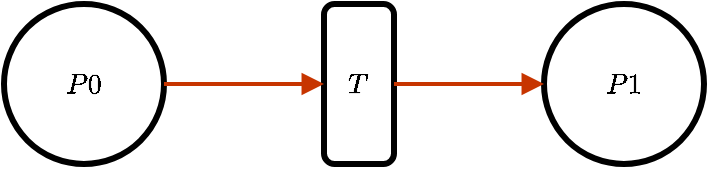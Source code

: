 <mxfile version="24.7.8">
  <diagram name="Seite-1" id="fBoMxPjMkPOQJXqbSGyt">
    <mxGraphModel dx="1175" dy="715" grid="1" gridSize="10" guides="1" tooltips="1" connect="1" arrows="1" fold="1" page="1" pageScale="1" pageWidth="827" pageHeight="1169" math="1" shadow="0">
      <root>
        <mxCell id="0" />
        <mxCell id="1" parent="0" />
        <mxCell id="lJPDis4I02J65k2MzY6k-1" value="$$P0$$" style="ellipse;whiteSpace=wrap;html=1;aspect=fixed;strokeWidth=3;" vertex="1" parent="1">
          <mxGeometry x="230" y="320" width="80" height="80" as="geometry" />
        </mxCell>
        <mxCell id="lJPDis4I02J65k2MzY6k-2" value="$$P1$$" style="ellipse;whiteSpace=wrap;html=1;aspect=fixed;strokeWidth=3;" vertex="1" parent="1">
          <mxGeometry x="500" y="320" width="80" height="80" as="geometry" />
        </mxCell>
        <mxCell id="lJPDis4I02J65k2MzY6k-3" value="$$T$$" style="rounded=1;whiteSpace=wrap;html=1;strokeWidth=3;rotation=90;horizontal=0;" vertex="1" parent="1">
          <mxGeometry x="367.5" y="342.5" width="80" height="35" as="geometry" />
        </mxCell>
        <mxCell id="lJPDis4I02J65k2MzY6k-4" value="" style="endArrow=block;html=1;rounded=0;exitX=1;exitY=0.5;exitDx=0;exitDy=0;entryX=0.5;entryY=1;entryDx=0;entryDy=0;endFill=1;strokeWidth=2;fillColor=#fa6800;strokeColor=#C73500;" edge="1" parent="1" source="lJPDis4I02J65k2MzY6k-1" target="lJPDis4I02J65k2MzY6k-3">
          <mxGeometry width="50" height="50" relative="1" as="geometry">
            <mxPoint x="390" y="470" as="sourcePoint" />
            <mxPoint x="350" y="370" as="targetPoint" />
          </mxGeometry>
        </mxCell>
        <mxCell id="lJPDis4I02J65k2MzY6k-5" value="" style="endArrow=block;html=1;rounded=0;exitX=0.5;exitY=0;exitDx=0;exitDy=0;entryX=0;entryY=0.5;entryDx=0;entryDy=0;endFill=1;strokeWidth=2;fillColor=#fa6800;strokeColor=#C73500;" edge="1" parent="1" source="lJPDis4I02J65k2MzY6k-3" target="lJPDis4I02J65k2MzY6k-2">
          <mxGeometry width="50" height="50" relative="1" as="geometry">
            <mxPoint x="430" y="359.76" as="sourcePoint" />
            <mxPoint x="600" y="359.76" as="targetPoint" />
          </mxGeometry>
        </mxCell>
      </root>
    </mxGraphModel>
  </diagram>
</mxfile>
